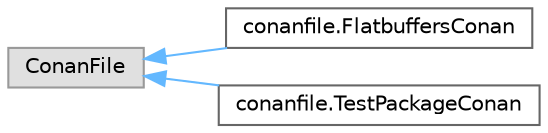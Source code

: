 digraph "Graphical Class Hierarchy"
{
 // LATEX_PDF_SIZE
  bgcolor="transparent";
  edge [fontname=Helvetica,fontsize=10,labelfontname=Helvetica,labelfontsize=10];
  node [fontname=Helvetica,fontsize=10,shape=box,height=0.2,width=0.4];
  rankdir="LR";
  Node0 [id="Node000000",label="ConanFile",height=0.2,width=0.4,color="grey60", fillcolor="#E0E0E0", style="filled",tooltip=" "];
  Node0 -> Node1 [id="edge33_Node000000_Node000001",dir="back",color="steelblue1",style="solid",tooltip=" "];
  Node1 [id="Node000001",label="conanfile.FlatbuffersConan",height=0.2,width=0.4,color="grey40", fillcolor="white", style="filled",URL="$classconanfile_1_1FlatbuffersConan.html",tooltip=" "];
  Node0 -> Node2 [id="edge34_Node000000_Node000002",dir="back",color="steelblue1",style="solid",tooltip=" "];
  Node2 [id="Node000002",label="conanfile.TestPackageConan",height=0.2,width=0.4,color="grey40", fillcolor="white", style="filled",URL="$classconanfile_1_1TestPackageConan.html",tooltip=" "];
}

